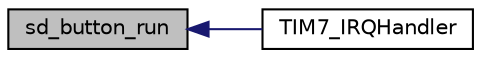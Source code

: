 digraph "sd_button_run"
{
  edge [fontname="Helvetica",fontsize="10",labelfontname="Helvetica",labelfontsize="10"];
  node [fontname="Helvetica",fontsize="10",shape=record];
  rankdir="LR";
  Node3 [label="sd_button_run",height=0.2,width=0.4,color="black", fillcolor="grey75", style="filled", fontcolor="black"];
  Node3 -> Node4 [dir="back",color="midnightblue",fontsize="10",style="solid",fontname="Helvetica"];
  Node4 [label="TIM7_IRQHandler",height=0.2,width=0.4,color="black", fillcolor="white", style="filled",URL="$group___s_d___t_i_m___functions.html#ga98cff83252098363b2dbca9608df964e",tooltip="Timer 7 Interrupt Handler This function handles TIM7 global interrupt. "];
}
